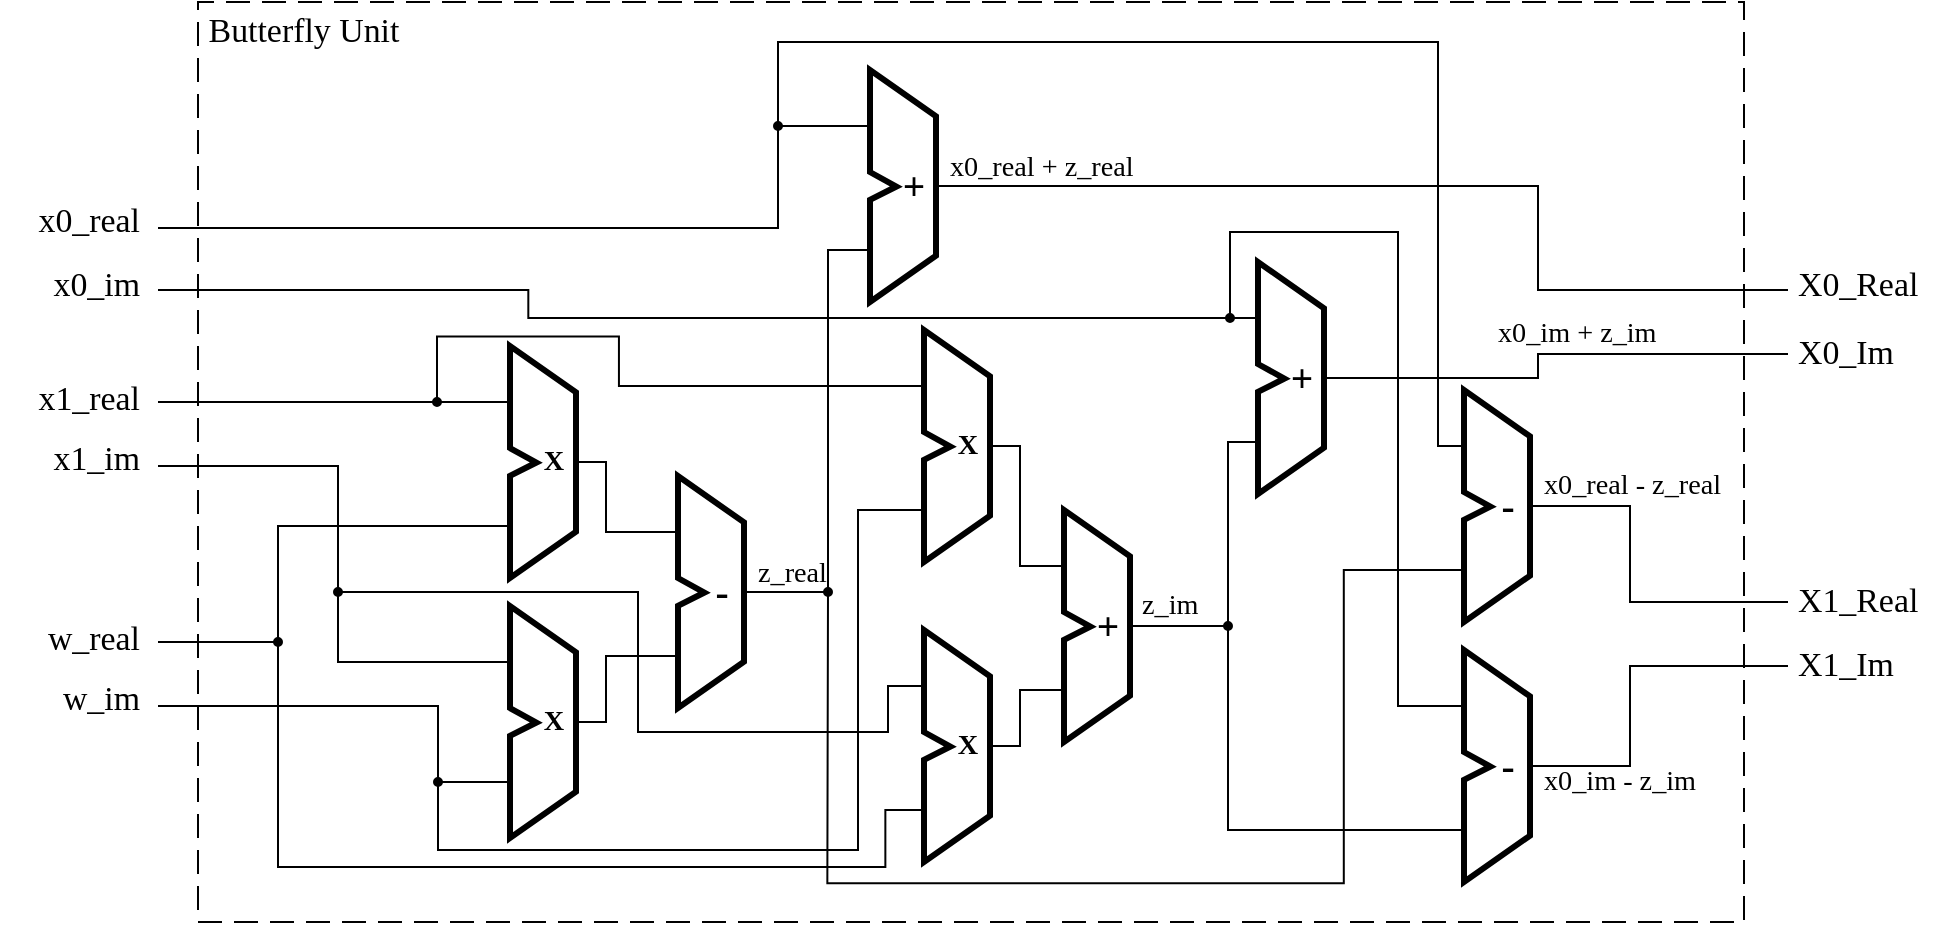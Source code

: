 <mxfile version="26.0.16">
  <diagram name="Page-1" id="Page-1">
    <mxGraphModel dx="1147" dy="613" grid="1" gridSize="5" guides="1" tooltips="1" connect="1" arrows="1" fold="1" page="1" pageScale="1" pageWidth="1100" pageHeight="850" math="0" shadow="0">
      <root>
        <mxCell id="0" />
        <mxCell id="1" parent="0" />
        <UserObject label="" tags="Background" id="2">
          <mxCell style="vsdxID=1;fillColor=none;gradientColor=none;shape=stencil(nZBLDoAgDERP0z3SIyjew0SURgSD+Lu9kMZoXLhwN9O+tukAlrNpJg1SzDH4QW/URgNYgZTkjA4UkwJUgGXng+6DX1zLfmoymdXo17xh5zmRJ6Q42BWCfc2oJfdAr+Yv+AP9Cb7OJ3H/2JG1HNGz/84klThPVCc=);dashed=1;dashPattern=12.00 6.00;points=[[0,0.27,0],[1,0.33,0],[1,0.4,0],[1,0.54,0],[1,0.6,0],[1,0.67,0],[1,0.74,0],[1,0.74,0],[0,0.33,0],[0,0.46,0],[0,0.53,0],[0,0.72,0],[0,0.79,0]];labelBackgroundColor=none;rounded=0;html=1;whiteSpace=wrap;fontFamily=NewsGotT;container=0;" parent="1" vertex="1">
            <mxGeometry x="240" y="200" width="773" height="460" as="geometry" />
          </mxCell>
        </UserObject>
        <UserObject label="" tags="Background" id="4">
          <mxCell style="vsdxID=10;fillColor=none;gradientColor=none;strokeWidth=3;points=[];labelBackgroundColor=none;rounded=0;strokeColor=none;html=1;whiteSpace=wrap;fontFamily=NewsGotT;" parent="1" vertex="1">
            <mxGeometry x="505" y="310" width="28" height="82" as="geometry" />
          </mxCell>
        </UserObject>
        <UserObject label="" tags="Background" id="5">
          <mxCell style="vsdxID=14;fillColor=none;gradientColor=none;points=[];labelBackgroundColor=none;rounded=0;strokeColor=none;html=1;whiteSpace=wrap;fontFamily=NewsGotT;" parent="1" vertex="1">
            <mxGeometry x="396" y="502" width="33" height="116" as="geometry" />
          </mxCell>
        </UserObject>
        <mxCell id="6" style="vsdxID=9;fillColor=#FFFFFF;gradientColor=none;shape=stencil(lZHBDsIgEES/Zq9mZanxXut/NCkVIkJDsdq/F7Ix2iY1eJuBNxPCANWjbgcFAscY/FU9TBc10AmEME6rYGJSQA1Q3fugLsHfXcd+aDOZ1c1PueHJOcwJgTO7I9szk9a4TbI6bJNyheJOUGmvlKXkj6fucYn+w5Z/wTtZgC5Lk/jM0Rtrec3v+/V86Yinp+YF);strokeWidth=3;points=[[0,0.24,0],[1,0.5,0],[0,0.78,0]];labelBackgroundColor=#ffffff;rounded=0;html=1;whiteSpace=wrap;fontFamily=NewsGotT;" parent="5" vertex="1">
          <mxGeometry width="33" height="116" as="geometry" />
        </mxCell>
        <mxCell id="7" value="&lt;div style=&quot;font-size: 1px&quot;&gt;&lt;font style=&quot;font-size: 14.11px; color: rgb(0, 0, 0); direction: ltr; letter-spacing: 0px; line-height: 120%; opacity: 1;&quot;&gt;&lt;b&gt;X&lt;br&gt;&lt;/b&gt;&lt;/font&gt;&lt;/div&gt;" style="verticalAlign=middle;align=center;overflow=width;vsdxID=12;fillColor=none;gradientColor=none;shape=stencil(nZBLDoAgDERP0z3SIyjew0SURgSD+Lu9kMZoXLhwN9O+tukAlrNpJg1SzDH4QW/URgNYgZTkjA4UkwJUgGXng+6DX1zLfmoymdXo17xh5zmRJ6Q42BWCfc2oJfdAr+Yv+AP9Cb7OJ3H/2JG1HNGz/84klThPVCc=);strokeColor=none;strokeWidth=3;points=[];labelBackgroundColor=none;rounded=0;html=1;whiteSpace=wrap;fontFamily=NewsGotT;" parent="5" vertex="1">
          <mxGeometry x="13" y="46" width="18" height="22" as="geometry" />
        </mxCell>
        <UserObject label="&lt;div style=&quot;font-size: 1px&quot;&gt;&lt;p style=&quot;text-align:right;margin-left:0;margin-right:0;margin-top:0px;margin-bottom:0px;text-indent:0;vertical-align:middle;direction:ltr;&quot;&gt;&lt;font style=&quot;font-size: 16.93px; color: rgb(0, 0, 0); direction: ltr; letter-spacing: 0px; line-height: 120%; opacity: 1;&quot;&gt;x0_real&lt;br&gt;&lt;/font&gt;&lt;/p&gt;&lt;/div&gt;" tags="Background" id="8">
          <mxCell style="verticalAlign=middle;align=right;overflow=width;vsdxID=48;fillColor=none;gradientColor=none;shape=stencil(nZBLDoAgDERP0z3SIyjew0SURgSD+Lu9kMZoXLhwN9O+tukAlrNpJg1SzDH4QW/URgNYgZTkjA4UkwJUgGXng+6DX1zLfmoymdXo17xh5zmRJ6Q42BWCfc2oJfdAr+Yv+AP9Cb7OJ3H/2JG1HNGz/84klThPVCc=);strokeColor=none;points=[];labelBackgroundColor=none;rounded=0;html=1;whiteSpace=wrap;fontFamily=NewsGotT;" parent="1" vertex="1">
            <mxGeometry x="141" y="296" width="70" height="28" as="geometry" />
          </mxCell>
        </UserObject>
        <UserObject label="&lt;div style=&quot;font-size: 1px&quot;&gt;&lt;p style=&quot;text-align:right;margin-left:0;margin-right:0;margin-top:0px;margin-bottom:0px;text-indent:0;vertical-align:middle;direction:ltr;&quot;&gt;&lt;font style=&quot;font-size: 16.93px; color: rgb(0, 0, 0); direction: ltr; letter-spacing: 0px; line-height: 120%; opacity: 1;&quot;&gt;x0_im&lt;br&gt;&lt;/font&gt;&lt;/p&gt;&lt;/div&gt;" tags="Background" id="9">
          <mxCell style="verticalAlign=middle;align=right;overflow=width;vsdxID=51;fillColor=none;gradientColor=none;shape=stencil(nZBLDoAgDERP0z3SIyjew0SURgSD+Lu9kMZoXLhwN9O+tukAlrNpJg1SzDH4QW/URgNYgZTkjA4UkwJUgGXng+6DX1zLfmoymdXo17xh5zmRJ6Q42BWCfc2oJfdAr+Yv+AP9Cb7OJ3H/2JG1HNGz/84klThPVCc=);strokeColor=none;points=[];labelBackgroundColor=none;rounded=0;html=1;whiteSpace=wrap;fontFamily=NewsGotT;" parent="1" vertex="1">
            <mxGeometry x="141" y="328" width="70" height="28" as="geometry" />
          </mxCell>
        </UserObject>
        <UserObject label="&lt;div style=&quot;font-size: 1px&quot;&gt;&lt;p style=&quot;text-align:right;margin-left:0;margin-right:0;margin-top:0px;margin-bottom:0px;text-indent:0;vertical-align:middle;direction:ltr;&quot;&gt;&lt;font style=&quot;font-size: 16.93px; color: rgb(0, 0, 0); direction: ltr; letter-spacing: 0px; line-height: 120%; opacity: 1;&quot;&gt;x1_real&lt;br&gt;&lt;/font&gt;&lt;/p&gt;&lt;/div&gt;" tags="Background" id="10">
          <mxCell style="verticalAlign=middle;align=right;overflow=width;vsdxID=56;fillColor=none;gradientColor=none;shape=stencil(nZBLDoAgDERP0z3SIyjew0SURgSD+Lu9kMZoXLhwN9O+tukAlrNpJg1SzDH4QW/URgNYgZTkjA4UkwJUgGXng+6DX1zLfmoymdXo17xh5zmRJ6Q42BWCfc2oJfdAr+Yv+AP9Cb7OJ3H/2JG1HNGz/84klThPVCc=);strokeColor=none;points=[];labelBackgroundColor=none;rounded=0;html=1;whiteSpace=wrap;fontFamily=NewsGotT;" parent="1" vertex="1">
            <mxGeometry x="141" y="385" width="70" height="28" as="geometry" />
          </mxCell>
        </UserObject>
        <UserObject label="&lt;div style=&quot;font-size: 1px&quot;&gt;&lt;p style=&quot;text-align:right;margin-left:0;margin-right:0;margin-top:0px;margin-bottom:0px;text-indent:0;vertical-align:middle;direction:ltr;&quot;&gt;&lt;font style=&quot;font-size: 16.93px; color: rgb(0, 0, 0); direction: ltr; letter-spacing: 0px; line-height: 120%; opacity: 1;&quot;&gt;x1_im&lt;br&gt;&lt;/font&gt;&lt;/p&gt;&lt;/div&gt;" tags="Background" id="11">
          <mxCell style="verticalAlign=middle;align=right;overflow=width;vsdxID=57;fillColor=none;gradientColor=none;shape=stencil(nZBLDoAgDERP0z3SIyjew0SURgSD+Lu9kMZoXLhwN9O+tukAlrNpJg1SzDH4QW/URgNYgZTkjA4UkwJUgGXng+6DX1zLfmoymdXo17xh5zmRJ6Q42BWCfc2oJfdAr+Yv+AP9Cb7OJ3H/2JG1HNGz/84klThPVCc=);strokeColor=none;points=[];labelBackgroundColor=none;rounded=0;html=1;whiteSpace=wrap;fontFamily=NewsGotT;" parent="1" vertex="1">
            <mxGeometry x="141" y="415" width="70" height="28" as="geometry" />
          </mxCell>
        </UserObject>
        <UserObject label="&lt;div style=&quot;font-size: 1px&quot;&gt;&lt;p style=&quot;text-align:right;margin-left:0;margin-right:0;margin-top:0px;margin-bottom:0px;text-indent:0;vertical-align:middle;direction:ltr;&quot;&gt;&lt;font style=&quot;font-size: 16.93px; color: rgb(0, 0, 0); direction: ltr; letter-spacing: 0px; line-height: 120%; opacity: 1;&quot;&gt;w_real&lt;br&gt;&lt;/font&gt;&lt;/p&gt;&lt;/div&gt;" tags="Background" id="12">
          <mxCell style="verticalAlign=middle;align=right;overflow=width;vsdxID=58;fillColor=none;gradientColor=none;shape=stencil(nZBLDoAgDERP0z3SIyjew0SURgSD+Lu9kMZoXLhwN9O+tukAlrNpJg1SzDH4QW/URgNYgZTkjA4UkwJUgGXng+6DX1zLfmoymdXo17xh5zmRJ6Q42BWCfc2oJfdAr+Yv+AP9Cb7OJ3H/2JG1HNGz/84klThPVCc=);strokeColor=none;points=[];labelBackgroundColor=none;rounded=0;html=1;whiteSpace=wrap;fontFamily=NewsGotT;" parent="1" vertex="1">
            <mxGeometry x="141" y="505" width="70" height="28" as="geometry" />
          </mxCell>
        </UserObject>
        <UserObject label="&lt;div style=&quot;font-size: 1px&quot;&gt;&lt;p style=&quot;text-align:right;margin-left:0;margin-right:0;margin-top:0px;margin-bottom:0px;text-indent:0;vertical-align:middle;direction:ltr;&quot;&gt;&lt;font style=&quot;font-size: 16.93px; color: rgb(0, 0, 0); direction: ltr; letter-spacing: 0px; line-height: 120%; opacity: 1;&quot;&gt;w_im&lt;br&gt;&lt;/font&gt;&lt;/p&gt;&lt;/div&gt;" tags="Background" id="13">
          <mxCell style="verticalAlign=middle;align=right;overflow=width;vsdxID=59;fillColor=none;gradientColor=none;shape=stencil(nZBLDoAgDERP0z3SIyjew0SURgSD+Lu9kMZoXLhwN9O+tukAlrNpJg1SzDH4QW/URgNYgZTkjA4UkwJUgGXng+6DX1zLfmoymdXo17xh5zmRJ6Q42BWCfc2oJfdAr+Yv+AP9Cb7OJ3H/2JG1HNGz/84klThPVCc=);strokeColor=none;points=[];labelBackgroundColor=none;rounded=0;html=1;whiteSpace=wrap;fontFamily=NewsGotT;" parent="1" vertex="1">
            <mxGeometry x="141" y="535" width="70" height="28" as="geometry" />
          </mxCell>
        </UserObject>
        <UserObject label="" tags="Background" id="14">
          <mxCell style="vsdxID=60;fillColor=none;gradientColor=none;points=[];labelBackgroundColor=none;rounded=0;strokeColor=none;html=1;whiteSpace=wrap;fontFamily=NewsGotT;" parent="1" vertex="1">
            <mxGeometry x="396" y="372" width="33" height="116" as="geometry" />
          </mxCell>
        </UserObject>
        <mxCell id="15" style="vsdxID=61;fillColor=#FFFFFF;gradientColor=none;shape=stencil(lZHBDsIgEES/Zq9mZanxXut/NCkVIkJDsdq/F7Ix2iY1eJuBNxPCANWjbgcFAscY/FU9TBc10AmEME6rYGJSQA1Q3fugLsHfXcd+aDOZ1c1PueHJOcwJgTO7I9szk9a4TbI6bJNyheJOUGmvlKXkj6fucYn+w5Z/wTtZgC5Lk/jM0Rtrec3v+/V86Yinp+YF);strokeWidth=3;points=[[0,0.24,0],[1,0.5,0],[0,0.78,0]];labelBackgroundColor=#ffffff;rounded=0;html=1;whiteSpace=wrap;fontFamily=NewsGotT;" parent="14" vertex="1">
          <mxGeometry width="33" height="116" as="geometry" />
        </mxCell>
        <mxCell id="16" value="&lt;div style=&quot;font-size: 1px&quot;&gt;&lt;font style=&quot;font-size: 14.11px; color: rgb(0, 0, 0); direction: ltr; letter-spacing: 0px; line-height: 120%; opacity: 1;&quot;&gt;&lt;b&gt;X&lt;br&gt;&lt;/b&gt;&lt;/font&gt;&lt;/div&gt;" style="verticalAlign=middle;align=center;overflow=width;vsdxID=62;fillColor=none;gradientColor=none;shape=stencil(nZBLDoAgDERP0z3SIyjew0SURgSD+Lu9kMZoXLhwN9O+tukAlrNpJg1SzDH4QW/URgNYgZTkjA4UkwJUgGXng+6DX1zLfmoymdXo17xh5zmRJ6Q42BWCfc2oJfdAr+Yv+AP9Cb7OJ3H/2JG1HNGz/84klThPVCc=);strokeColor=none;strokeWidth=3;points=[];labelBackgroundColor=none;rounded=0;html=1;whiteSpace=wrap;fontFamily=NewsGotT;" parent="14" vertex="1">
          <mxGeometry x="13" y="46" width="18" height="22" as="geometry" />
        </mxCell>
        <UserObject label="" tags="Background" id="17">
          <mxCell style="vsdxID=63;fillColor=none;gradientColor=none;points=[];labelBackgroundColor=none;rounded=0;strokeColor=none;html=1;whiteSpace=wrap;fontFamily=NewsGotT;" parent="1" vertex="1">
            <mxGeometry x="576" y="234" width="33" height="116" as="geometry" />
          </mxCell>
        </UserObject>
        <mxCell id="18" style="vsdxID=64;fillColor=#FFFFFF;gradientColor=none;shape=stencil(lZHBDsIgEES/Zq9mZanxXut/NCkVIkJDsdq/F7Ix2iY1eJuBNxPCANWjbgcFAscY/FU9TBc10AmEME6rYGJSQA1Q3fugLsHfXcd+aDOZ1c1PueHJOcwJgTO7I9szk9a4TbI6bJNyheJOUGmvlKXkj6fucYn+w5Z/wTtZgC5Lk/jM0Rtrec3v+/V86Yinp+YF);strokeWidth=3;points=[[0,0.24,0],[1,0.5,0],[0,0.78,0]];labelBackgroundColor=#ffffff;rounded=0;html=1;whiteSpace=wrap;fontFamily=NewsGotT;" parent="17" vertex="1">
          <mxGeometry width="33" height="116" as="geometry" />
        </mxCell>
        <mxCell id="19" value="&lt;div style=&quot;font-size: 1px&quot;&gt;&lt;font style=&quot;font-size: 19.76px; color: rgb(0, 0, 0); direction: ltr; letter-spacing: 0px; line-height: 120%; opacity: 1;&quot;&gt;&lt;b&gt;+&lt;br&gt;&lt;/b&gt;&lt;/font&gt;&lt;/div&gt;" style="verticalAlign=middle;align=center;overflow=width;vsdxID=65;fillColor=none;gradientColor=none;shape=stencil(nZBLDoAgDERP0z3SIyjew0SURgSD+Lu9kMZoXLhwN9O+tukAlrNpJg1SzDH4QW/URgNYgZTkjA4UkwJUgGXng+6DX1zLfmoymdXo17xh5zmRJ6Q42BWCfc2oJfdAr+Yv+AP9Cb7OJ3H/2JG1HNGz/84klThPVCc=);strokeColor=none;strokeWidth=3;points=[];labelBackgroundColor=none;rounded=0;html=1;whiteSpace=wrap;fontFamily=NewsGotT;" parent="17" vertex="1">
          <mxGeometry x="13" y="46" width="18" height="22" as="geometry" />
        </mxCell>
        <UserObject label="&lt;div style=&quot;font-size: 1px&quot;&gt;&lt;p style=&quot;text-align:left;margin-left:0;margin-right:0;margin-top:0px;margin-bottom:0px;text-indent:0;vertical-align:middle;direction:ltr;&quot;&gt;&lt;font style=&quot;font-size: 16.93px; color: rgb(0, 0, 0); direction: ltr; letter-spacing: 0px; line-height: 120%; opacity: 1;&quot;&gt;X0_Real&lt;br&gt;&lt;/font&gt;&lt;/p&gt;&lt;/div&gt;" tags="Background" id="20">
          <mxCell style="verticalAlign=middle;align=left;overflow=width;vsdxID=68;fillColor=none;gradientColor=none;shape=stencil(nZBLDoAgDERP0z3SIyjew0SURgSD+Lu9kMZoXLhwN9O+tukAlrNpJg1SzDH4QW/URgNYgZTkjA4UkwJUgGXng+6DX1zLfmoymdXo17xh5zmRJ6Q42BWCfc2oJfdAr+Yv+AP9Cb7OJ3H/2JG1HNGz/84klThPVCc=);strokeColor=none;points=[];labelBackgroundColor=none;rounded=0;html=1;whiteSpace=wrap;fontFamily=NewsGotT;" parent="1" vertex="1">
            <mxGeometry x="1040" y="328" width="70" height="28" as="geometry" />
          </mxCell>
        </UserObject>
        <UserObject label="&lt;div style=&quot;font-size: 1px&quot;&gt;&lt;p style=&quot;text-align:left;margin-left:0;margin-right:0;margin-top:0px;margin-bottom:0px;text-indent:0;vertical-align:middle;direction:ltr;&quot;&gt;&lt;font style=&quot;font-size: 16.93px; color: rgb(0, 0, 0); direction: ltr; letter-spacing: 0px; line-height: 120%; opacity: 1;&quot;&gt;X0_Im&lt;br&gt;&lt;/font&gt;&lt;/p&gt;&lt;/div&gt;" tags="Background" id="21">
          <mxCell style="verticalAlign=middle;align=left;overflow=width;vsdxID=69;fillColor=none;gradientColor=none;shape=stencil(nZBLDoAgDERP0z3SIyjew0SURgSD+Lu9kMZoXLhwN9O+tukAlrNpJg1SzDH4QW/URgNYgZTkjA4UkwJUgGXng+6DX1zLfmoymdXo17xh5zmRJ6Q42BWCfc2oJfdAr+Yv+AP9Cb7OJ3H/2JG1HNGz/84klThPVCc=);strokeColor=none;points=[[-0.37,0.85,0]];labelBackgroundColor=none;rounded=0;html=1;whiteSpace=wrap;fontFamily=NewsGotT;" parent="1" vertex="1">
            <mxGeometry x="1040" y="362" width="70" height="28" as="geometry" />
          </mxCell>
        </UserObject>
        <UserObject label="&lt;div style=&quot;font-size: 1px&quot;&gt;&lt;p style=&quot;text-align:left;margin-left:0;margin-right:0;margin-top:0px;margin-bottom:0px;text-indent:0;vertical-align:middle;direction:ltr;&quot;&gt;&lt;font style=&quot;font-size: 16.93px; color: rgb(0, 0, 0); direction: ltr; letter-spacing: 0px; line-height: 120%; opacity: 1;&quot;&gt;X1_Real&lt;br&gt;&lt;/font&gt;&lt;/p&gt;&lt;/div&gt;" tags="Background" id="22">
          <mxCell style="verticalAlign=middle;align=left;overflow=width;vsdxID=70;fillColor=none;gradientColor=none;shape=stencil(nZBLDoAgDERP0z3SIyjew0SURgSD+Lu9kMZoXLhwN9O+tukAlrNpJg1SzDH4QW/URgNYgZTkjA4UkwJUgGXng+6DX1zLfmoymdXo17xh5zmRJ6Q42BWCfc2oJfdAr+Yv+AP9Cb7OJ3H/2JG1HNGz/84klThPVCc=);strokeColor=none;points=[];labelBackgroundColor=none;rounded=0;html=1;whiteSpace=wrap;fontFamily=NewsGotT;" parent="1" vertex="1">
            <mxGeometry x="1040" y="486" width="70" height="28" as="geometry" />
          </mxCell>
        </UserObject>
        <UserObject label="&lt;div style=&quot;font-size: 1px&quot;&gt;&lt;p style=&quot;text-align:left;margin-left:0;margin-right:0;margin-top:0px;margin-bottom:0px;text-indent:0;vertical-align:middle;direction:ltr;&quot;&gt;&lt;font style=&quot;font-size: 16.93px; color: rgb(0, 0, 0); direction: ltr; letter-spacing: 0px; line-height: 120%; opacity: 1;&quot;&gt;X1_Im&lt;br&gt;&lt;/font&gt;&lt;/p&gt;&lt;/div&gt;" tags="Background" id="23">
          <mxCell style="verticalAlign=middle;align=left;overflow=width;vsdxID=71;fillColor=none;gradientColor=none;shape=stencil(nZBLDoAgDERP0z3SIyjew0SURgSD+Lu9kMZoXLhwN9O+tukAlrNpJg1SzDH4QW/URgNYgZTkjA4UkwJUgGXng+6DX1zLfmoymdXo17xh5zmRJ6Q42BWCfc2oJfdAr+Yv+AP9Cb7OJ3H/2JG1HNGz/84klThPVCc=);strokeColor=none;points=[];labelBackgroundColor=none;rounded=0;html=1;whiteSpace=wrap;fontFamily=NewsGotT;" parent="1" vertex="1">
            <mxGeometry x="1040" y="518" width="70" height="28" as="geometry" />
          </mxCell>
        </UserObject>
        <UserObject label="" tags="Background" id="24">
          <mxCell style="vsdxID=81;fillColor=none;gradientColor=none;points=[];labelBackgroundColor=none;rounded=0;strokeColor=none;html=1;whiteSpace=wrap;fontFamily=NewsGotT;" parent="1" vertex="1">
            <mxGeometry x="770" y="330" width="33" height="116" as="geometry" />
          </mxCell>
        </UserObject>
        <mxCell id="25" style="vsdxID=82;fillColor=#FFFFFF;gradientColor=none;shape=stencil(lZHBDsIgEES/Zq9mZanxXut/NCkVIkJDsdq/F7Ix2iY1eJuBNxPCANWjbgcFAscY/FU9TBc10AmEME6rYGJSQA1Q3fugLsHfXcd+aDOZ1c1PueHJOcwJgTO7I9szk9a4TbI6bJNyheJOUGmvlKXkj6fucYn+w5Z/wTtZgC5Lk/jM0Rtrec3v+/V86Yinp+YF);strokeWidth=3;points=[[0,0.24,0],[1,0.5,0],[0,0.78,0]];labelBackgroundColor=#ffffff;rounded=0;html=1;whiteSpace=wrap;fontFamily=NewsGotT;" parent="24" vertex="1">
          <mxGeometry width="33" height="116" as="geometry" />
        </mxCell>
        <mxCell id="26" value="&lt;div style=&quot;font-size: 1px&quot;&gt;&lt;font style=&quot;font-size: 19.76px; color: rgb(0, 0, 0); direction: ltr; letter-spacing: 0px; line-height: 120%; opacity: 1;&quot;&gt;&lt;b&gt;+&lt;br&gt;&lt;/b&gt;&lt;/font&gt;&lt;/div&gt;" style="verticalAlign=middle;align=center;overflow=width;vsdxID=83;fillColor=none;gradientColor=none;shape=stencil(nZBLDoAgDERP0z3SIyjew0SURgSD+Lu9kMZoXLhwN9O+tukAlrNpJg1SzDH4QW/URgNYgZTkjA4UkwJUgGXng+6DX1zLfmoymdXo17xh5zmRJ6Q42BWCfc2oJfdAr+Yv+AP9Cb7OJ3H/2JG1HNGz/84klThPVCc=);strokeColor=none;strokeWidth=3;points=[];labelBackgroundColor=none;rounded=0;html=1;whiteSpace=wrap;fontFamily=NewsGotT;" parent="24" vertex="1">
          <mxGeometry x="13" y="46" width="18" height="22" as="geometry" />
        </mxCell>
        <UserObject label="" tags="Background" id="27">
          <mxCell style="vsdxID=85;fillColor=none;gradientColor=none;points=[];labelBackgroundColor=none;rounded=0;strokeColor=none;html=1;whiteSpace=wrap;fontFamily=NewsGotT;" parent="1" vertex="1">
            <mxGeometry x="480" y="437" width="33" height="116" as="geometry" />
          </mxCell>
        </UserObject>
        <mxCell id="28" style="vsdxID=86;fillColor=#FFFFFF;gradientColor=none;shape=stencil(lZHBDsIgEES/Zq9mZanxXut/NCkVIkJDsdq/F7Ix2iY1eJuBNxPCANWjbgcFAscY/FU9TBc10AmEME6rYGJSQA1Q3fugLsHfXcd+aDOZ1c1PueHJOcwJgTO7I9szk9a4TbI6bJNyheJOUGmvlKXkj6fucYn+w5Z/wTtZgC5Lk/jM0Rtrec3v+/V86Yinp+YF);strokeWidth=3;points=[[0,0.24,0],[1,0.5,0],[0,0.78,0]];labelBackgroundColor=#ffffff;rounded=0;html=1;whiteSpace=wrap;fontFamily=NewsGotT;" parent="27" vertex="1">
          <mxGeometry width="33" height="116" as="geometry" />
        </mxCell>
        <mxCell id="29" value="&lt;div style=&quot;font-size: 1px&quot;&gt;&lt;font style=&quot;font-size: 19.76px; color: rgb(0, 0, 0); direction: ltr; letter-spacing: 0px; line-height: 120%; opacity: 1;&quot;&gt;&lt;b&gt;-&lt;br&gt;&lt;/b&gt;&lt;/font&gt;&lt;/div&gt;" style="verticalAlign=middle;align=center;overflow=width;vsdxID=87;fillColor=none;gradientColor=none;shape=stencil(nZBLDoAgDERP0z3SIyjew0SURgSD+Lu9kMZoXLhwN9O+tukAlrNpJg1SzDH4QW/URgNYgZTkjA4UkwJUgGXng+6DX1zLfmoymdXo17xh5zmRJ6Q42BWCfc2oJfdAr+Yv+AP9Cb7OJ3H/2JG1HNGz/84klThPVCc=);strokeColor=none;strokeWidth=3;points=[];labelBackgroundColor=none;rounded=0;html=1;whiteSpace=wrap;fontFamily=NewsGotT;" parent="27" vertex="1">
          <mxGeometry x="13" y="46" width="18" height="22" as="geometry" />
        </mxCell>
        <UserObject label="" tags="Background" id="30">
          <mxCell style="vsdxID=91;fillColor=none;gradientColor=none;points=[];labelBackgroundColor=none;rounded=0;strokeColor=none;html=1;whiteSpace=wrap;fontFamily=NewsGotT;" parent="1" vertex="1">
            <mxGeometry x="603" y="364" width="33" height="116" as="geometry" />
          </mxCell>
        </UserObject>
        <mxCell id="31" style="vsdxID=92;fillColor=#FFFFFF;gradientColor=none;shape=stencil(lZHBDsIgEES/Zq9mZanxXut/NCkVIkJDsdq/F7Ix2iY1eJuBNxPCANWjbgcFAscY/FU9TBc10AmEME6rYGJSQA1Q3fugLsHfXcd+aDOZ1c1PueHJOcwJgTO7I9szk9a4TbI6bJNyheJOUGmvlKXkj6fucYn+w5Z/wTtZgC5Lk/jM0Rtrec3v+/V86Yinp+YF);strokeWidth=3;points=[[0,0.24,0],[1,0.5,0],[0,0.78,0]];labelBackgroundColor=#ffffff;rounded=0;html=1;whiteSpace=wrap;fontFamily=NewsGotT;" parent="30" vertex="1">
          <mxGeometry width="33" height="116" as="geometry" />
        </mxCell>
        <mxCell id="32" value="&lt;div style=&quot;font-size: 1px&quot;&gt;&lt;font style=&quot;font-size: 14.11px; color: rgb(0, 0, 0); direction: ltr; letter-spacing: 0px; line-height: 120%; opacity: 1;&quot;&gt;&lt;b&gt;X&lt;br&gt;&lt;/b&gt;&lt;/font&gt;&lt;/div&gt;" style="verticalAlign=middle;align=center;overflow=width;vsdxID=93;fillColor=none;gradientColor=none;shape=stencil(nZBLDoAgDERP0z3SIyjew0SURgSD+Lu9kMZoXLhwN9O+tukAlrNpJg1SzDH4QW/URgNYgZTkjA4UkwJUgGXng+6DX1zLfmoymdXo17xh5zmRJ6Q42BWCfc2oJfdAr+Yv+AP9Cb7OJ3H/2JG1HNGz/84klThPVCc=);strokeColor=none;strokeWidth=3;points=[];labelBackgroundColor=none;rounded=0;html=1;whiteSpace=wrap;fontFamily=NewsGotT;" parent="30" vertex="1">
          <mxGeometry x="13" y="46" width="18" height="22" as="geometry" />
        </mxCell>
        <UserObject label="" tags="Background" id="33">
          <mxCell style="vsdxID=94;fillColor=none;gradientColor=none;points=[];labelBackgroundColor=none;rounded=0;strokeColor=none;html=1;whiteSpace=wrap;fontFamily=NewsGotT;" parent="1" vertex="1">
            <mxGeometry x="603" y="514" width="33" height="116" as="geometry" />
          </mxCell>
        </UserObject>
        <mxCell id="34" style="vsdxID=95;fillColor=#FFFFFF;gradientColor=none;shape=stencil(lZHBDsIgEES/Zq9mZanxXut/NCkVIkJDsdq/F7Ix2iY1eJuBNxPCANWjbgcFAscY/FU9TBc10AmEME6rYGJSQA1Q3fugLsHfXcd+aDOZ1c1PueHJOcwJgTO7I9szk9a4TbI6bJNyheJOUGmvlKXkj6fucYn+w5Z/wTtZgC5Lk/jM0Rtrec3v+/V86Yinp+YF);strokeWidth=3;points=[[0,0.24,0],[1,0.5,0],[0,0.78,0]];labelBackgroundColor=#ffffff;rounded=0;html=1;whiteSpace=wrap;fontFamily=NewsGotT;" parent="33" vertex="1">
          <mxGeometry width="33" height="116" as="geometry" />
        </mxCell>
        <mxCell id="35" value="&lt;div style=&quot;font-size: 1px&quot;&gt;&lt;font style=&quot;font-size: 14.11px; color: rgb(0, 0, 0); direction: ltr; letter-spacing: 0px; line-height: 120%; opacity: 1;&quot;&gt;&lt;b&gt;X&lt;br&gt;&lt;/b&gt;&lt;/font&gt;&lt;/div&gt;" style="verticalAlign=middle;align=center;overflow=width;vsdxID=96;fillColor=none;gradientColor=none;shape=stencil(nZBLDoAgDERP0z3SIyjew0SURgSD+Lu9kMZoXLhwN9O+tukAlrNpJg1SzDH4QW/URgNYgZTkjA4UkwJUgGXng+6DX1zLfmoymdXo17xh5zmRJ6Q42BWCfc2oJfdAr+Yv+AP9Cb7OJ3H/2JG1HNGz/84klThPVCc=);strokeColor=none;strokeWidth=3;points=[];labelBackgroundColor=none;rounded=0;html=1;whiteSpace=wrap;fontFamily=NewsGotT;" parent="33" vertex="1">
          <mxGeometry x="13" y="46" width="18" height="22" as="geometry" />
        </mxCell>
        <UserObject label="" tags="Background" id="36">
          <mxCell style="vsdxID=104;fillColor=none;gradientColor=none;points=[];labelBackgroundColor=none;rounded=0;strokeColor=none;html=1;whiteSpace=wrap;fontFamily=NewsGotT;" parent="1" vertex="1">
            <mxGeometry x="673" y="454" width="33" height="116" as="geometry" />
          </mxCell>
        </UserObject>
        <mxCell id="37" style="vsdxID=105;fillColor=#FFFFFF;gradientColor=none;shape=stencil(lZHBDsIgEES/Zq9mZanxXut/NCkVIkJDsdq/F7Ix2iY1eJuBNxPCANWjbgcFAscY/FU9TBc10AmEME6rYGJSQA1Q3fugLsHfXcd+aDOZ1c1PueHJOcwJgTO7I9szk9a4TbI6bJNyheJOUGmvlKXkj6fucYn+w5Z/wTtZgC5Lk/jM0Rtrec3v+/V86Yinp+YF);strokeWidth=3;points=[[0,0.24,0],[1,0.5,0],[0,0.78,0]];labelBackgroundColor=#ffffff;rounded=0;html=1;whiteSpace=wrap;fontFamily=NewsGotT;" parent="36" vertex="1">
          <mxGeometry width="33" height="116" as="geometry" />
        </mxCell>
        <mxCell id="38" value="&lt;div style=&quot;font-size: 1px&quot;&gt;&lt;font style=&quot;font-size: 19.76px; color: rgb(0, 0, 0); direction: ltr; letter-spacing: 0px; line-height: 120%; opacity: 1;&quot;&gt;&lt;b&gt;+&lt;br&gt;&lt;/b&gt;&lt;/font&gt;&lt;/div&gt;" style="verticalAlign=middle;align=center;overflow=width;vsdxID=106;fillColor=none;gradientColor=none;shape=stencil(nZBLDoAgDERP0z3SIyjew0SURgSD+Lu9kMZoXLhwN9O+tukAlrNpJg1SzDH4QW/URgNYgZTkjA4UkwJUgGXng+6DX1zLfmoymdXo17xh5zmRJ6Q42BWCfc2oJfdAr+Yv+AP9Cb7OJ3H/2JG1HNGz/84klThPVCc=);strokeColor=none;strokeWidth=3;points=[];labelBackgroundColor=none;rounded=0;html=1;whiteSpace=wrap;fontFamily=NewsGotT;" parent="36" vertex="1">
          <mxGeometry x="13" y="46" width="18" height="22" as="geometry" />
        </mxCell>
        <UserObject label="" tags="Background" id="39">
          <mxCell style="vsdxID=110;fillColor=none;gradientColor=none;points=[[0.56,1.52,0]];labelBackgroundColor=none;rounded=0;strokeColor=none;html=1;whiteSpace=wrap;fontFamily=NewsGotT;" parent="1" vertex="1">
            <mxGeometry x="873" y="394" width="33" height="116" as="geometry" />
          </mxCell>
        </UserObject>
        <mxCell id="40" style="vsdxID=111;fillColor=#FFFFFF;gradientColor=none;shape=stencil(lZHBDsIgEES/Zq9mZanxXut/NCkVIkJDsdq/F7Ix2iY1eJuBNxPCANWjbgcFAscY/FU9TBc10AmEME6rYGJSQA1Q3fugLsHfXcd+aDOZ1c1PueHJOcwJgTO7I9szk9a4TbI6bJNyheJOUGmvlKXkj6fucYn+w5Z/wTtZgC5Lk/jM0Rtrec3v+/V86Yinp+YF);strokeWidth=3;points=[[0,0.24,0],[1,0.5,0],[0,0.78,0]];labelBackgroundColor=#ffffff;rounded=0;html=1;whiteSpace=wrap;fontFamily=NewsGotT;" parent="39" vertex="1">
          <mxGeometry width="33" height="116" as="geometry" />
        </mxCell>
        <mxCell id="41" value="&lt;div style=&quot;font-size: 1px&quot;&gt;&lt;font style=&quot;font-size: 19.76px; color: rgb(0, 0, 0); direction: ltr; letter-spacing: 0px; line-height: 120%; opacity: 1;&quot;&gt;&lt;b&gt;-&lt;br&gt;&lt;/b&gt;&lt;/font&gt;&lt;/div&gt;" style="verticalAlign=middle;align=center;overflow=width;vsdxID=112;fillColor=none;gradientColor=none;shape=stencil(nZBLDoAgDERP0z3SIyjew0SURgSD+Lu9kMZoXLhwN9O+tukAlrNpJg1SzDH4QW/URgNYgZTkjA4UkwJUgGXng+6DX1zLfmoymdXo17xh5zmRJ6Q42BWCfc2oJfdAr+Yv+AP9Cb7OJ3H/2JG1HNGz/84klThPVCc=);strokeColor=none;strokeWidth=3;points=[];labelBackgroundColor=none;rounded=0;html=1;whiteSpace=wrap;fontFamily=NewsGotT;" parent="39" vertex="1">
          <mxGeometry x="13" y="46" width="18" height="22" as="geometry" />
        </mxCell>
        <UserObject label="" tags="Background" id="42">
          <mxCell style="vsdxID=113;fillColor=none;gradientColor=none;points=[];labelBackgroundColor=none;rounded=0;strokeColor=none;html=1;whiteSpace=wrap;fontFamily=NewsGotT;" parent="1" vertex="1">
            <mxGeometry x="873" y="524" width="33" height="116" as="geometry" />
          </mxCell>
        </UserObject>
        <mxCell id="43" style="vsdxID=114;fillColor=#FFFFFF;gradientColor=none;shape=stencil(lZHBDsIgEES/Zq9mZanxXut/NCkVIkJDsdq/F7Ix2iY1eJuBNxPCANWjbgcFAscY/FU9TBc10AmEME6rYGJSQA1Q3fugLsHfXcd+aDOZ1c1PueHJOcwJgTO7I9szk9a4TbI6bJNyheJOUGmvlKXkj6fucYn+w5Z/wTtZgC5Lk/jM0Rtrec3v+/V86Yinp+YF);strokeWidth=3;points=[[0,0.24,0],[1,0.5,0],[0,0.78,0]];labelBackgroundColor=#ffffff;rounded=0;html=1;whiteSpace=wrap;fontFamily=NewsGotT;" parent="42" vertex="1">
          <mxGeometry width="33" height="116" as="geometry" />
        </mxCell>
        <mxCell id="44" value="&lt;div style=&quot;font-size: 1px&quot;&gt;&lt;font style=&quot;font-size: 19.76px; color: rgb(0, 0, 0); direction: ltr; letter-spacing: 0px; line-height: 120%; opacity: 1;&quot;&gt;&lt;b&gt;-&lt;br&gt;&lt;/b&gt;&lt;/font&gt;&lt;/div&gt;" style="verticalAlign=middle;align=center;overflow=width;vsdxID=115;fillColor=none;gradientColor=none;shape=stencil(nZBLDoAgDERP0z3SIyjew0SURgSD+Lu9kMZoXLhwN9O+tukAlrNpJg1SzDH4QW/URgNYgZTkjA4UkwJUgGXng+6DX1zLfmoymdXo17xh5zmRJ6Q42BWCfc2oJfdAr+Yv+AP9Cb7OJ3H/2JG1HNGz/84klThPVCc=);strokeColor=none;strokeWidth=3;points=[];labelBackgroundColor=none;rounded=0;html=1;whiteSpace=wrap;fontFamily=NewsGotT;" parent="42" vertex="1">
          <mxGeometry x="13" y="46" width="18" height="22" as="geometry" />
        </mxCell>
        <UserObject label="&lt;div style=&quot;font-size: 1px&quot;&gt;&lt;p style=&quot;text-align:left;margin-left:0;margin-right:0;margin-top:0px;margin-bottom:0px;text-indent:0;vertical-align:middle;direction:ltr;&quot;&gt;&lt;font style=&quot;font-size: 14.11px; color: rgb(0, 0, 0); direction: ltr; letter-spacing: 0px; line-height: 120%; opacity: 1;&quot;&gt;z_im&lt;br&gt;&lt;/font&gt;&lt;/p&gt;&lt;/div&gt;" tags="Background" id="47">
          <mxCell style="verticalAlign=middle;align=left;overflow=width;vsdxID=158;fillColor=none;gradientColor=none;shape=stencil(nZBLDoAgDERP0z3SIyjew0SURgSD+Lu9kMZoXLhwN9O+tukAlrNpJg1SzDH4QW/URgNYgZTkjA4UkwJUgGXng+6DX1zLfmoymdXo17xh5zmRJ6Q42BWCfc2oJfdAr+Yv+AP9Cb7OJ3H/2JG1HNGz/84klThPVCc=);strokeColor=none;points=[];labelBackgroundColor=none;rounded=0;html=1;whiteSpace=wrap;fontFamily=NewsGotT;" parent="1" vertex="1">
            <mxGeometry x="712" y="487" width="46" height="28" as="geometry" />
          </mxCell>
        </UserObject>
        <mxCell id="51" style="fontFamily=NewsGotT;" parent="1" vertex="1">
          <mxGeometry x="216" y="552" as="geometry" />
        </mxCell>
        <mxCell id="53" style="fontFamily=NewsGotT;" parent="1" vertex="1">
          <mxGeometry x="216" y="520" as="geometry" />
        </mxCell>
        <mxCell id="55" style="fontFamily=NewsGotT;" parent="1" vertex="1">
          <mxGeometry x="216" y="432" as="geometry" />
        </mxCell>
        <mxCell id="57" style="fontFamily=NewsGotT;" parent="1" vertex="1">
          <mxGeometry x="216" y="400" as="geometry" />
        </mxCell>
        <mxCell id="59" style="fontFamily=NewsGotT;" parent="1" vertex="1">
          <mxGeometry x="216" y="312" as="geometry" />
        </mxCell>
        <mxCell id="61" style="fontFamily=NewsGotT;" parent="1" vertex="1">
          <mxGeometry x="216" y="344" as="geometry" />
        </mxCell>
        <UserObject label="" tags="Connector" id="63">
          <mxCell style="vsdxID=145;edgeStyle=none;startArrow=none;endArrow=none;startSize=9;endSize=9;spacingTop=0;spacingBottom=0;spacingLeft=0;spacingRight=0;verticalAlign=middle;html=1;labelBackgroundColor=#ffffff;rounded=0;entryX=0;entryY=0.776;entryDx=0;entryDy=0;entryPerimeter=0;jumpStyle=arc;fontFamily=NewsGotT;" parent="1" target="34" edge="1">
            <mxGeometry relative="1" as="geometry">
              <mxPoint as="offset" />
              <Array as="points">
                <mxPoint x="280" y="520" />
                <mxPoint x="280" y="632.53" />
                <mxPoint x="551.33" y="632.53" />
                <mxPoint x="583.68" y="632.53" />
                <mxPoint x="583.68" y="604" />
              </Array>
              <mxPoint x="220" y="520" as="sourcePoint" />
            </mxGeometry>
          </mxCell>
        </UserObject>
        <UserObject label="" tags="Connector" id="64">
          <mxCell style="vsdxID=144;edgeStyle=orthogonalEdgeStyle;startArrow=none;endArrow=oval;startSize=9;endSize=4;spacingTop=0;spacingBottom=0;spacingLeft=0;spacingRight=0;verticalAlign=middle;html=1;labelBackgroundColor=#ffffff;rounded=0;exitX=0;exitY=0.241;exitDx=0;exitDy=0;exitPerimeter=0;jumpStyle=arc;fontFamily=NewsGotT;endFill=1;" parent="1" source="34" edge="1">
            <mxGeometry relative="1" as="geometry">
              <mxPoint as="offset" />
              <Array as="points">
                <mxPoint x="585" y="542" />
                <mxPoint x="585" y="565" />
                <mxPoint x="460" y="565" />
                <mxPoint x="460" y="495" />
                <mxPoint x="380" y="495" />
              </Array>
              <mxPoint x="310" y="495" as="targetPoint" />
            </mxGeometry>
          </mxCell>
        </UserObject>
        <UserObject label="" tags="Connector" id="65">
          <mxCell style="vsdxID=143;edgeStyle=none;startArrow=oval;endArrow=none;startSize=4;endSize=9;spacingTop=0;spacingBottom=0;spacingLeft=0;spacingRight=0;verticalAlign=middle;html=1;labelBackgroundColor=#ffffff;rounded=0;entryX=0;entryY=0.776;entryDx=0;entryDy=0;entryPerimeter=0;jumpStyle=none;fontFamily=NewsGotT;strokeColor=default;align=center;fontSize=11;fontColor=default;endFill=1;startFill=1;" parent="1" target="31" edge="1">
            <mxGeometry relative="1" as="geometry">
              <mxPoint x="-1" as="offset" />
              <Array as="points">
                <mxPoint x="360" y="624" />
                <mxPoint x="551.33" y="624" />
                <mxPoint x="570" y="624" />
                <mxPoint x="570" y="454" />
              </Array>
              <mxPoint x="360" y="590" as="sourcePoint" />
            </mxGeometry>
          </mxCell>
        </UserObject>
        <UserObject label="" tags="Connector" id="66">
          <mxCell style="vsdxID=142;edgeStyle=orthogonalEdgeStyle;startArrow=none;endArrow=none;startSize=9;endSize=9;spacingTop=0;spacingBottom=0;spacingLeft=0;spacingRight=0;verticalAlign=middle;html=1;labelBackgroundColor=#ffffff;rounded=0;entryX=0;entryY=0.763;entryDx=0;entryDy=0;entryPerimeter=0;jumpStyle=none;fontFamily=NewsGotT;strokeColor=default;align=center;fontSize=11;fontColor=default;" parent="1" target="6" edge="1">
            <mxGeometry relative="1" as="geometry">
              <mxPoint as="offset" />
              <Array as="points">
                <mxPoint x="360" y="552" />
                <mxPoint x="360" y="590" />
                <mxPoint x="396" y="590" />
              </Array>
              <mxPoint x="220" y="552" as="sourcePoint" />
            </mxGeometry>
          </mxCell>
        </UserObject>
        <UserObject label="" tags="Connector" id="67">
          <mxCell style="vsdxID=141;edgeStyle=orthogonalEdgeStyle;startArrow=oval;endArrow=none;startSize=4;endSize=9;spacingTop=0;spacingBottom=0;spacingLeft=0;spacingRight=0;verticalAlign=middle;html=1;labelBackgroundColor=#ffffff;rounded=0;entryX=0;entryY=0.776;entryDx=0;entryDy=0;entryPerimeter=0;jumpStyle=none;fontFamily=NewsGotT;startFill=1;" parent="1" target="15" edge="1">
            <mxGeometry relative="1" as="geometry">
              <mxPoint as="offset" />
              <Array as="points">
                <mxPoint x="280" y="520" />
                <mxPoint x="280" y="462" />
              </Array>
              <mxPoint x="280" y="520" as="sourcePoint" />
            </mxGeometry>
          </mxCell>
        </UserObject>
        <UserObject label="" tags="Connector" id="68">
          <mxCell style="vsdxID=140;edgeStyle=none;startArrow=none;endArrow=none;startSize=9;endSize=9;spacingTop=0;spacingBottom=0;spacingLeft=0;spacingRight=0;verticalAlign=middle;html=1;labelBackgroundColor=#ffffff;rounded=0;entryX=0;entryY=0.241;entryDx=0;entryDy=0;entryPerimeter=0;fontFamily=NewsGotT;" parent="1" target="6" edge="1">
            <mxGeometry relative="1" as="geometry">
              <mxPoint as="offset" />
              <Array as="points">
                <mxPoint x="310" y="432" />
                <mxPoint x="310" y="530" />
              </Array>
              <mxPoint x="220" y="432" as="sourcePoint" />
            </mxGeometry>
          </mxCell>
        </UserObject>
        <UserObject label="" tags="Connector" id="69">
          <mxCell style="vsdxID=139;edgeStyle=none;startArrow=none;endArrow=oval;startSize=9;endSize=4;spacingTop=0;spacingBottom=0;spacingLeft=0;spacingRight=0;verticalAlign=middle;html=1;labelBackgroundColor=#ffffff;rounded=0;exitX=0;exitY=0.241;exitDx=0;exitDy=0;exitPerimeter=0;jumpStyle=arc;fontFamily=NewsGotT;endFill=1;" parent="1" source="31" edge="1">
            <mxGeometry relative="1" as="geometry">
              <mxPoint as="offset" />
              <Array as="points">
                <mxPoint x="557.5" y="392" />
                <mxPoint x="450.47" y="392" />
                <mxPoint x="450.47" y="367.2" />
                <mxPoint x="359.5" y="367.2" />
                <mxPoint x="359.5" y="400" />
              </Array>
              <mxPoint x="360" y="400" as="targetPoint" />
            </mxGeometry>
          </mxCell>
        </UserObject>
        <UserObject label="" tags="Connector" id="70">
          <mxCell style="vsdxID=138;edgeStyle=none;startArrow=none;endArrow=none;startSize=9;endSize=9;spacingTop=0;spacingBottom=0;spacingLeft=0;spacingRight=0;verticalAlign=middle;html=1;labelBackgroundColor=#ffffff;rounded=0;entryX=0;entryY=0.241;entryDx=0;entryDy=0;entryPerimeter=0;fontFamily=NewsGotT;" parent="1" target="15" edge="1">
            <mxGeometry relative="1" as="geometry">
              <mxPoint as="offset" />
              <Array as="points" />
              <mxPoint x="220" y="400" as="sourcePoint" />
            </mxGeometry>
          </mxCell>
        </UserObject>
        <UserObject label="" tags="Connector" id="71">
          <mxCell style="vsdxID=135;edgeStyle=none;startArrow=none;endArrow=none;startSize=9;endSize=9;spacingTop=0;spacingBottom=0;spacingLeft=0;spacingRight=0;verticalAlign=middle;html=1;labelBackgroundColor=#ffffff;rounded=0;entryX=0;entryY=0.241;entryDx=0;entryDy=0;entryPerimeter=0;jumpStyle=arc;fontFamily=NewsGotT;" parent="1" target="25" edge="1">
            <mxGeometry relative="1" as="geometry">
              <mxPoint as="offset" />
              <Array as="points">
                <mxPoint x="405.16" y="344" />
                <mxPoint x="405.16" y="358" />
                <mxPoint x="551.33" y="358" />
              </Array>
              <mxPoint x="220" y="344" as="sourcePoint" />
            </mxGeometry>
          </mxCell>
        </UserObject>
        <UserObject label="" tags="Connector" id="72">
          <mxCell style="vsdxID=134;edgeStyle=orthogonalEdgeStyle;startArrow=none;endArrow=none;startSize=9;endSize=9;spacingTop=0;spacingBottom=0;spacingLeft=0;spacingRight=0;verticalAlign=middle;html=1;labelBackgroundColor=#ffffff;rounded=0;entryX=0;entryY=0.241;entryDx=0;entryDy=0;entryPerimeter=0;fontFamily=NewsGotT;" parent="1" target="18" edge="1">
            <mxGeometry relative="1" as="geometry">
              <mxPoint as="offset" />
              <Array as="points">
                <mxPoint x="530" y="313" />
                <mxPoint x="530" y="262" />
              </Array>
              <mxPoint x="220" y="313" as="sourcePoint" />
            </mxGeometry>
          </mxCell>
        </UserObject>
        <mxCell id="73" style="fontFamily=NewsGotT;" parent="1" vertex="1">
          <mxGeometry x="1026" y="376" as="geometry" />
        </mxCell>
        <mxCell id="75" style="fontFamily=NewsGotT;" parent="1" vertex="1">
          <mxGeometry x="1000" y="376" as="geometry" />
        </mxCell>
        <UserObject label="" tags="Connector" id="76">
          <mxCell style="vsdxID=132;edgeStyle=orthogonalEdgeStyle;startArrow=none;endArrow=none;startSize=9;endSize=9;spacingTop=0;spacingBottom=0;spacingLeft=0;spacingRight=0;verticalAlign=middle;html=1;labelBackgroundColor=#ffffff;rounded=0;exitX=1;exitY=0.5;exitDx=0;exitDy=0;exitPerimeter=0;jumpStyle=arc;fontFamily=NewsGotT;" parent="1" source="25" edge="1">
            <mxGeometry relative="1" as="geometry">
              <mxPoint x="-1" as="offset" />
              <Array as="points">
                <mxPoint x="910" y="388" />
                <mxPoint x="910" y="376" />
              </Array>
              <mxPoint x="1035" y="376" as="targetPoint" />
            </mxGeometry>
          </mxCell>
        </UserObject>
        <mxCell id="77" style="fontFamily=NewsGotT;" parent="1" vertex="1">
          <mxGeometry x="1025" y="532" as="geometry" />
        </mxCell>
        <mxCell id="79" style="fontFamily=NewsGotT;" parent="1" vertex="1">
          <mxGeometry x="1025" y="500" as="geometry" />
        </mxCell>
        <UserObject label="" tags="Connector" id="81">
          <mxCell style="vsdxID=129;edgeStyle=none;startArrow=none;endArrow=none;startSize=9;endSize=9;spacingTop=0;spacingBottom=0;spacingLeft=0;spacingRight=0;verticalAlign=middle;html=1;labelBackgroundColor=#ffffff;rounded=0;entryX=1;entryY=0.5;entryDx=0;entryDy=0;entryPerimeter=0;fontFamily=NewsGotT;" parent="1" target="43" edge="1">
            <mxGeometry relative="1" as="geometry">
              <mxPoint y="-1" as="offset" />
              <Array as="points">
                <mxPoint x="956" y="532" />
                <mxPoint x="956" y="582" />
              </Array>
              <mxPoint x="1035" y="532" as="sourcePoint" />
            </mxGeometry>
          </mxCell>
        </UserObject>
        <UserObject label="" tags="Connector" id="82">
          <mxCell style="vsdxID=128;edgeStyle=none;startArrow=none;endArrow=none;startSize=9;endSize=9;spacingTop=0;spacingBottom=0;spacingLeft=0;spacingRight=0;verticalAlign=middle;html=1;labelBackgroundColor=#ffffff;rounded=0;entryX=1;entryY=0.5;entryDx=0;entryDy=0;entryPerimeter=0;fontFamily=NewsGotT;" parent="1" target="40" edge="1">
            <mxGeometry relative="1" as="geometry">
              <mxPoint as="offset" />
              <Array as="points">
                <mxPoint x="956" y="500" />
                <mxPoint x="956" y="452" />
              </Array>
              <mxPoint x="1035" y="500" as="sourcePoint" />
            </mxGeometry>
          </mxCell>
        </UserObject>
        <UserObject label="" tags="Connector" id="83">
          <mxCell style="vsdxID=119;edgeStyle=orthogonalEdgeStyle;startArrow=none;endArrow=oval;startSize=9;endSize=4;spacingTop=0;spacingBottom=0;spacingLeft=0;spacingRight=0;verticalAlign=middle;html=1;labelBackgroundColor=#ffffff;rounded=0;exitX=0;exitY=0.241;exitDx=0;exitDy=0;exitPerimeter=0;fontFamily=NewsGotT;startFill=0;endFill=1;" parent="1" source="40" edge="1">
            <mxGeometry relative="1" as="geometry">
              <mxPoint as="offset" />
              <Array as="points">
                <mxPoint x="860" y="422" />
                <mxPoint x="860" y="220" />
                <mxPoint x="530" y="220" />
              </Array>
              <mxPoint x="530" y="262" as="targetPoint" />
            </mxGeometry>
          </mxCell>
        </UserObject>
        <UserObject label="" tags="Connector" id="84">
          <mxCell style="vsdxID=118;edgeStyle=none;startArrow=oval;endArrow=none;startSize=4;endSize=9;spacingTop=0;spacingBottom=0;spacingLeft=0;spacingRight=0;verticalAlign=middle;html=1;labelBackgroundColor=#ffffff;rounded=0;entryX=0;entryY=0.776;entryDx=0;entryDy=0;entryPerimeter=0;jumpStyle=none;fontFamily=NewsGotT;strokeColor=default;align=center;fontSize=11;fontColor=default;startFill=1;" parent="1" target="40" edge="1">
            <mxGeometry relative="1" as="geometry">
              <mxPoint as="offset" />
              <Array as="points">
                <mxPoint x="554.67" y="640.62" />
                <mxPoint x="812.9" y="640.62" />
                <mxPoint x="812.9" y="483.98" />
                <mxPoint x="828.67" y="483.98" />
              </Array>
              <mxPoint x="555" y="495" as="sourcePoint" />
            </mxGeometry>
          </mxCell>
        </UserObject>
        <UserObject label="" tags="Connector" id="85">
          <mxCell style="vsdxID=117;edgeStyle=orthogonalEdgeStyle;startArrow=none;endArrow=oval;startSize=9;endSize=4;spacingTop=0;spacingBottom=0;spacingLeft=0;spacingRight=0;verticalAlign=middle;html=1;labelBackgroundColor=#ffffff;rounded=0;exitX=0;exitY=0.241;exitDx=0;exitDy=0;exitPerimeter=0;fontFamily=NewsGotT;startFill=0;endFill=1;" parent="1" source="43" edge="1">
            <mxGeometry relative="1" as="geometry">
              <mxPoint as="offset" />
              <Array as="points">
                <mxPoint x="840" y="552" />
                <mxPoint x="840" y="315" />
                <mxPoint x="756" y="315" />
              </Array>
              <mxPoint x="756" y="358" as="targetPoint" />
            </mxGeometry>
          </mxCell>
        </UserObject>
        <UserObject label="" tags="Connector" id="86">
          <mxCell style="vsdxID=116;edgeStyle=orthogonalEdgeStyle;startArrow=oval;endArrow=none;startSize=4;endSize=9;spacingTop=0;spacingBottom=0;spacingLeft=0;spacingRight=0;verticalAlign=middle;html=1;labelBackgroundColor=#ffffff;rounded=0;entryX=0;entryY=0.776;entryDx=0;entryDy=0;entryPerimeter=0;jumpStyle=none;fontFamily=NewsGotT;strokeColor=default;align=center;fontSize=11;fontColor=default;startFill=1;" parent="1" target="43" edge="1">
            <mxGeometry relative="1" as="geometry">
              <mxPoint y="-1" as="offset" />
              <Array as="points">
                <mxPoint x="755" y="614" />
              </Array>
              <mxPoint x="755" y="512" as="sourcePoint" />
            </mxGeometry>
          </mxCell>
        </UserObject>
        <UserObject label="" tags="Connector" id="87">
          <mxCell style="vsdxID=109;edgeStyle=none;startArrow=none;endArrow=none;startSize=9;endSize=9;spacingTop=0;spacingBottom=0;spacingLeft=0;spacingRight=0;verticalAlign=middle;html=1;labelBackgroundColor=#ffffff;rounded=0;exitX=1;exitY=0.5;exitDx=0;exitDy=0;exitPerimeter=0;entryX=0;entryY=0.776;entryDx=0;entryDy=0;entryPerimeter=0;fontFamily=NewsGotT;" parent="1" source="37" target="25" edge="1">
            <mxGeometry relative="1" as="geometry">
              <mxPoint as="offset" />
              <Array as="points">
                <mxPoint x="755" y="512" />
                <mxPoint x="755" y="420" />
              </Array>
            </mxGeometry>
          </mxCell>
        </UserObject>
        <UserObject label="" tags="Connector" id="88">
          <mxCell style="vsdxID=108;edgeStyle=none;startArrow=none;endArrow=none;startSize=9;endSize=9;spacingTop=0;spacingBottom=0;spacingLeft=0;spacingRight=0;verticalAlign=middle;html=1;labelBackgroundColor=#ffffff;rounded=0;exitX=1;exitY=0.5;exitDx=0;exitDy=0;exitPerimeter=0;entryX=0;entryY=0.776;entryDx=0;entryDy=0;entryPerimeter=0;fontFamily=NewsGotT;" parent="1" source="34" target="37" edge="1">
            <mxGeometry relative="1" as="geometry">
              <mxPoint as="offset" />
              <Array as="points">
                <mxPoint x="651" y="572" />
                <mxPoint x="651" y="544" />
              </Array>
            </mxGeometry>
          </mxCell>
        </UserObject>
        <UserObject label="" tags="Connector" id="89">
          <mxCell style="vsdxID=107;edgeStyle=none;startArrow=none;endArrow=none;startSize=9;endSize=9;spacingTop=0;spacingBottom=0;spacingLeft=0;spacingRight=0;verticalAlign=middle;html=1;labelBackgroundColor=#ffffff;rounded=0;exitX=1;exitY=0.5;exitDx=0;exitDy=0;exitPerimeter=0;entryX=0;entryY=0.241;entryDx=0;entryDy=0;entryPerimeter=0;fontFamily=NewsGotT;" parent="1" source="31" target="37" edge="1">
            <mxGeometry relative="1" as="geometry">
              <mxPoint y="-1" as="offset" />
              <Array as="points">
                <mxPoint x="651" y="422" />
                <mxPoint x="651" y="482" />
              </Array>
            </mxGeometry>
          </mxCell>
        </UserObject>
        <UserObject label="" tags="Connector" id="90">
          <mxCell style="vsdxID=90;edgeStyle=none;startArrow=none;endArrow=none;startSize=9;endSize=9;spacingTop=0;spacingBottom=0;spacingLeft=0;spacingRight=0;verticalAlign=middle;html=1;labelBackgroundColor=#ffffff;rounded=0;exitX=1;exitY=0.5;exitDx=0;exitDy=0;exitPerimeter=0;entryX=0;entryY=0.776;entryDx=0;entryDy=0;entryPerimeter=0;fontFamily=NewsGotT;" parent="1" source="28" target="18" edge="1">
            <mxGeometry relative="1" as="geometry">
              <mxPoint y="-1" as="offset" />
              <Array as="points">
                <mxPoint x="555" y="495" />
                <mxPoint x="555" y="324" />
              </Array>
            </mxGeometry>
          </mxCell>
        </UserObject>
        <UserObject label="" tags="Connector" id="91">
          <mxCell style="vsdxID=67;edgeStyle=orthogonalEdgeStyle;startArrow=none;endArrow=none;startSize=9;endSize=9;spacingTop=0;spacingBottom=0;spacingLeft=0;spacingRight=0;verticalAlign=middle;html=1;labelBackgroundColor=#ffffff;rounded=0;exitX=1;exitY=0.5;exitDx=0;exitDy=0;exitPerimeter=0;jumpStyle=none;fontFamily=NewsGotT;strokeColor=default;align=center;fontSize=11;fontColor=default;" parent="1" source="18" edge="1">
            <mxGeometry relative="1" as="geometry">
              <mxPoint x="-1" as="offset" />
              <Array as="points">
                <mxPoint x="910" y="292" />
                <mxPoint x="910" y="344" />
              </Array>
              <mxPoint x="1035" y="344" as="targetPoint" />
            </mxGeometry>
          </mxCell>
        </UserObject>
        <mxCell id="92" style="fontFamily=NewsGotT;" parent="1" vertex="1">
          <mxGeometry x="1026" y="344" as="geometry" />
        </mxCell>
        <UserObject label="" tags="Connector" id="94">
          <mxCell style="vsdxID=88;edgeStyle=none;startArrow=none;endArrow=none;startSize=9;endSize=9;spacingTop=0;spacingBottom=0;spacingLeft=0;spacingRight=0;verticalAlign=middle;html=1;labelBackgroundColor=#ffffff;rounded=0;exitX=1;exitY=0.5;exitDx=0;exitDy=0;exitPerimeter=0;entryX=0;entryY=0.241;entryDx=0;entryDy=0;entryPerimeter=0;fontFamily=NewsGotT;" parent="1" source="15" target="28" edge="1">
            <mxGeometry relative="1" as="geometry">
              <mxPoint as="offset" />
              <Array as="points">
                <mxPoint x="444" y="430" />
                <mxPoint x="444" y="465.02" />
              </Array>
            </mxGeometry>
          </mxCell>
        </UserObject>
        <UserObject label="" tags="Connector" id="95">
          <mxCell style="vsdxID=89;edgeStyle=none;startArrow=none;endArrow=none;startSize=9;endSize=9;spacingTop=0;spacingBottom=0;spacingLeft=0;spacingRight=0;verticalAlign=middle;html=1;labelBackgroundColor=#ffffff;rounded=0;exitX=1;exitY=0.5;exitDx=0;exitDy=0;exitPerimeter=0;entryX=0;entryY=0.776;entryDx=0;entryDy=0;entryPerimeter=0;jumpStyle=none;fontFamily=NewsGotT;strokeColor=default;align=center;fontSize=11;fontColor=default;" parent="1" source="6" target="28" edge="1">
            <mxGeometry relative="1" as="geometry">
              <mxPoint as="offset" />
              <Array as="points">
                <mxPoint x="444" y="560" />
                <mxPoint x="444" y="527.02" />
                <mxPoint x="456.67" y="527.02" />
              </Array>
            </mxGeometry>
          </mxCell>
        </UserObject>
        <mxCell id="3" value="&lt;div style=&quot;font-size: 1px&quot;&gt;&lt;font style=&quot;font-size: 16.93px; color: rgb(0, 0, 0); direction: ltr; letter-spacing: 0px; line-height: 120%; opacity: 1;&quot;&gt;Butterfly Unit&lt;br&gt;&lt;/font&gt;&lt;/div&gt;" style="text;vsdxID=1;fillColor=none;gradientColor=none;dashed=1;dashPattern=12.00 6.00;points=[[0,0.27,0],[1,0.33,0],[1,0.4,0],[1,0.54,0],[1,0.6,0],[1,0.67,0],[1,0.74,0],[1,0.74,0],[0,0.33,0],[0,0.46,0],[0,0.53,0],[0,0.72,0],[0,0.79,0]];labelBackgroundColor=none;rounded=0;html=1;whiteSpace=wrap;verticalAlign=middle;align=center;overflow=width;strokeColor=none;;html=1;fontFamily=NewsGotT;" parent="1" vertex="1">
          <mxGeometry x="240" y="200" width="106" height="30" as="geometry" />
        </mxCell>
        <UserObject label="&lt;div style=&quot;font-size: 1px&quot;&gt;&lt;p style=&quot;text-align:left;margin-left:0;margin-right:0;margin-top:0px;margin-bottom:0px;text-indent:0;vertical-align:middle;direction:ltr;&quot;&gt;&lt;font style=&quot;font-size: 14.11px; color: rgb(0, 0, 0); direction: ltr; letter-spacing: 0px; line-height: 120%; opacity: 1;&quot;&gt;x0_real + z_real&lt;br&gt;&lt;/font&gt;&lt;/p&gt;&lt;/div&gt;" tags="Background" id="45">
          <mxCell style="verticalAlign=middle;align=left;overflow=width;vsdxID=155;fillColor=none;gradientColor=none;shape=stencil(nZBLDoAgDERP0z3SIyjew0SURgSD+Lu9kMZoXLhwN9O+tukAlrNpJg1SzDH4QW/URgNYgZTkjA4UkwJUgGXng+6DX1zLfmoymdXo17xh5zmRJ6Q42BWCfc2oJfdAr+Yv+AP9Cb7OJ3H/2JG1HNGz/84klThPVCc=);strokeColor=none;points=[];labelBackgroundColor=none;rounded=0;html=1;whiteSpace=wrap;fontFamily=NewsGotT;" parent="1" vertex="1">
            <mxGeometry x="616" y="268" width="103" height="28" as="geometry" />
          </mxCell>
        </UserObject>
        <UserObject label="&lt;div style=&quot;font-size: 1px&quot;&gt;&lt;p style=&quot;text-align:left;margin-left:0;margin-right:0;margin-top:0px;margin-bottom:0px;text-indent:0;vertical-align:middle;direction:ltr;&quot;&gt;&lt;font style=&quot;font-size: 14.11px; color: rgb(0, 0, 0); direction: ltr; letter-spacing: 0px; line-height: 120%; opacity: 1;&quot;&gt;z_real&lt;br&gt;&lt;/font&gt;&lt;/p&gt;&lt;/div&gt;" tags="Background" id="46">
          <mxCell style="verticalAlign=middle;align=left;overflow=width;vsdxID=156;fillColor=none;gradientColor=none;shape=stencil(nZBLDoAgDERP0z3SIyjew0SURgSD+Lu9kMZoXLhwN9O+tukAlrNpJg1SzDH4QW/URgNYgZTkjA4UkwJUgGXng+6DX1zLfmoymdXo17xh5zmRJ6Q42BWCfc2oJfdAr+Yv+AP9Cb7OJ3H/2JG1HNGz/84klThPVCc=);strokeColor=none;points=[];labelBackgroundColor=none;rounded=0;html=1;whiteSpace=wrap;fontFamily=NewsGotT;" parent="1" vertex="1">
            <mxGeometry x="520" y="471" width="46" height="28" as="geometry" />
          </mxCell>
        </UserObject>
        <UserObject label="&lt;div style=&quot;font-size: 1px&quot;&gt;&lt;p style=&quot;text-align:left;margin-left:0;margin-right:0;margin-top:0px;margin-bottom:0px;text-indent:0;vertical-align:middle;direction:ltr;&quot;&gt;&lt;font style=&quot;font-size: 14.11px; color: rgb(0, 0, 0); direction: ltr; letter-spacing: 0px; line-height: 120%; opacity: 1;&quot;&gt;x0_real - z_real&lt;br&gt;&lt;/font&gt;&lt;/p&gt;&lt;/div&gt;" tags="Background" id="49">
          <mxCell style="verticalAlign=middle;align=left;overflow=width;vsdxID=160;fillColor=none;gradientColor=none;shape=stencil(nZBLDoAgDERP0z3SIyjew0SURgSD+Lu9kMZoXLhwN9O+tukAlrNpJg1SzDH4QW/URgNYgZTkjA4UkwJUgGXng+6DX1zLfmoymdXo17xh5zmRJ6Q42BWCfc2oJfdAr+Yv+AP9Cb7OJ3H/2JG1HNGz/84klThPVCc=);strokeColor=none;points=[];labelBackgroundColor=none;rounded=0;html=1;whiteSpace=wrap;fontFamily=NewsGotT;" parent="1" vertex="1">
            <mxGeometry x="913" y="427" width="103" height="28" as="geometry" />
          </mxCell>
        </UserObject>
        <UserObject label="&lt;div style=&quot;font-size: 1px&quot;&gt;&lt;p style=&quot;text-align:left;margin-left:0;margin-right:0;margin-top:0px;margin-bottom:0px;text-indent:0;vertical-align:middle;direction:ltr;&quot;&gt;&lt;font style=&quot;font-size: 14.11px; color: rgb(0, 0, 0); direction: ltr; letter-spacing: 0px; line-height: 120%; opacity: 1;&quot;&gt;x0_im - z_im&lt;br&gt;&lt;/font&gt;&lt;/p&gt;&lt;/div&gt;" tags="Background" id="50">
          <mxCell style="verticalAlign=middle;align=left;overflow=width;vsdxID=161;fillColor=none;gradientColor=none;shape=stencil(nZBLDoAgDERP0z3SIyjew0SURgSD+Lu9kMZoXLhwN9O+tukAlrNpJg1SzDH4QW/URgNYgZTkjA4UkwJUgGXng+6DX1zLfmoymdXo17xh5zmRJ6Q42BWCfc2oJfdAr+Yv+AP9Cb7OJ3H/2JG1HNGz/84klThPVCc=);strokeColor=none;points=[];labelBackgroundColor=none;rounded=0;html=1;whiteSpace=wrap;fontFamily=NewsGotT;" parent="1" vertex="1">
            <mxGeometry x="913" y="575" width="103" height="28" as="geometry" />
          </mxCell>
        </UserObject>
        <UserObject label="&lt;div style=&quot;font-size: 1px&quot;&gt;&lt;p style=&quot;text-align:left;margin-left:0;margin-right:0;margin-top:0px;margin-bottom:0px;text-indent:0;vertical-align:middle;direction:ltr;&quot;&gt;&lt;font style=&quot;font-size: 14.11px; color: rgb(0, 0, 0); direction: ltr; letter-spacing: 0px; line-height: 120%; opacity: 1;&quot;&gt;x0_im + z_im&lt;br&gt;&lt;/font&gt;&lt;/p&gt;&lt;/div&gt;" tags="Background" id="48">
          <mxCell style="verticalAlign=middle;align=left;overflow=width;vsdxID=159;fillColor=none;gradientColor=none;shape=stencil(nZBLDoAgDERP0z3SIyjew0SURgSD+Lu9kMZoXLhwN9O+tukAlrNpJg1SzDH4QW/URgNYgZTkjA4UkwJUgGXng+6DX1zLfmoymdXo17xh5zmRJ6Q42BWCfc2oJfdAr+Yv+AP9Cb7OJ3H/2JG1HNGz/84klThPVCc=);strokeColor=none;points=[];labelBackgroundColor=none;rounded=0;html=1;whiteSpace=wrap;fontFamily=NewsGotT;" parent="1" vertex="1">
            <mxGeometry x="890" y="351" width="103" height="28" as="geometry" />
          </mxCell>
        </UserObject>
      </root>
    </mxGraphModel>
  </diagram>
</mxfile>
